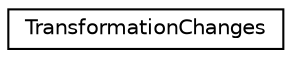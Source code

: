 digraph "Graphical Class Hierarchy"
{
 // LATEX_PDF_SIZE
  edge [fontname="Helvetica",fontsize="10",labelfontname="Helvetica",labelfontsize="10"];
  node [fontname="Helvetica",fontsize="10",shape=record];
  rankdir="LR";
  Node0 [label="TransformationChanges",height=0.2,width=0.4,color="black", fillcolor="white", style="filled",URL="$dc/d47/struct_transformation_changes.htm",tooltip=" "];
}
